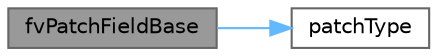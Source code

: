 digraph "fvPatchFieldBase"
{
 // LATEX_PDF_SIZE
  bgcolor="transparent";
  edge [fontname=Helvetica,fontsize=10,labelfontname=Helvetica,labelfontsize=10];
  node [fontname=Helvetica,fontsize=10,shape=box,height=0.2,width=0.4];
  rankdir="LR";
  Node1 [id="Node000001",label="fvPatchFieldBase",height=0.2,width=0.4,color="gray40", fillcolor="grey60", style="filled", fontcolor="black",tooltip=" "];
  Node1 -> Node2 [id="edge1_Node000001_Node000002",color="steelblue1",style="solid",tooltip=" "];
  Node2 [id="Node000002",label="patchType",height=0.2,width=0.4,color="grey40", fillcolor="white", style="filled",URL="$classFoam_1_1fvPatchFieldBase.html#a9c54c1aae0020189584b8965f8739161",tooltip=" "];
}
